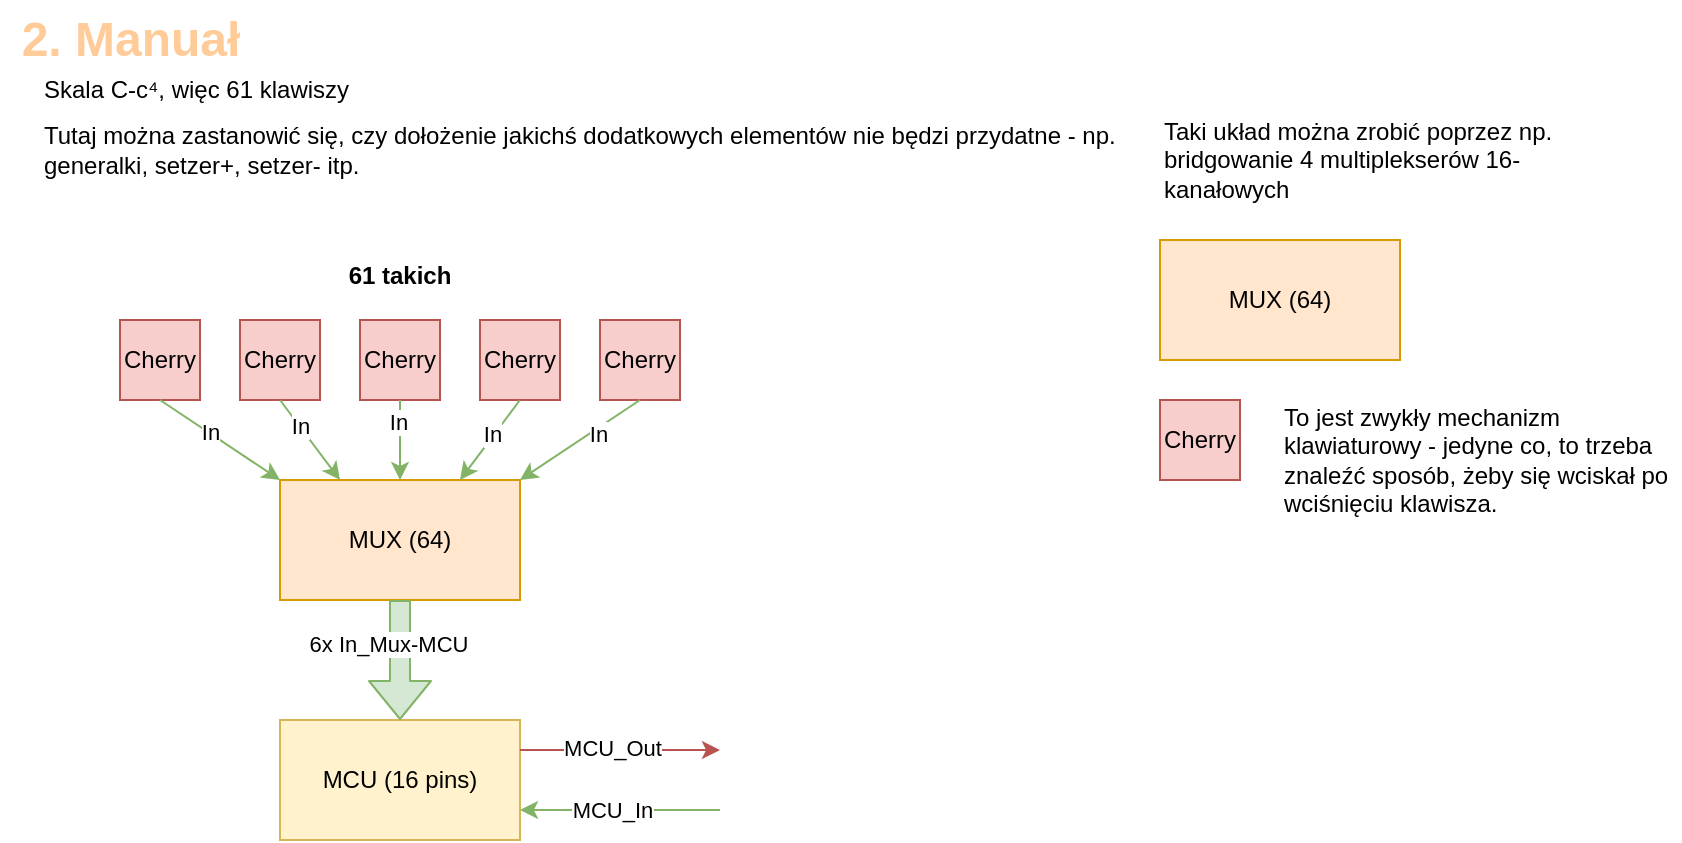 <mxfile>
    <diagram id="0Lwkkdsp0E-snftAg-DL" name="Page-1">
        <mxGraphModel dx="1002" dy="581" grid="1" gridSize="10" guides="1" tooltips="1" connect="1" arrows="1" fold="1" page="1" pageScale="1" pageWidth="850" pageHeight="1100" math="0" shadow="0">
            <root>
                <mxCell id="0"/>
                <mxCell id="1" parent="0"/>
                <mxCell id="2" value="2. Manuał" style="text;strokeColor=none;fillColor=none;html=1;fontSize=24;fontStyle=1;verticalAlign=middle;align=center;shadow=0;glass=0;fontColor=#FFCC99;" parent="1" vertex="1">
                    <mxGeometry width="130" height="40" as="geometry"/>
                </mxCell>
                <mxCell id="3" value="MCU (16 pins)" style="rounded=0;whiteSpace=wrap;html=1;fillColor=#fff2cc;strokeColor=#d6b656;" vertex="1" parent="1">
                    <mxGeometry x="140" y="360" width="120" height="60" as="geometry"/>
                </mxCell>
                <mxCell id="4" value="Skala C-c⁴, więc 61 klawiszy" style="text;html=1;align=left;verticalAlign=middle;whiteSpace=wrap;rounded=0;" vertex="1" parent="1">
                    <mxGeometry x="20" y="40" width="220" height="10" as="geometry"/>
                </mxCell>
                <mxCell id="5" value="MUX (64)" style="rounded=0;whiteSpace=wrap;html=1;fillColor=#ffe6cc;strokeColor=#d79b00;" vertex="1" parent="1">
                    <mxGeometry x="140" y="240" width="120" height="60" as="geometry"/>
                </mxCell>
                <mxCell id="6" value="Taki układ można zrobić poprzez np. bridgowanie 4 multiplekserów 16-kanałowych" style="text;html=1;align=left;verticalAlign=middle;whiteSpace=wrap;rounded=0;" vertex="1" parent="1">
                    <mxGeometry x="580" y="60" width="220" height="40" as="geometry"/>
                </mxCell>
                <mxCell id="7" value="Cherry" style="rounded=0;whiteSpace=wrap;html=1;fillColor=#f8cecc;strokeColor=#b85450;" vertex="1" parent="1">
                    <mxGeometry x="580" y="200" width="40" height="40" as="geometry"/>
                </mxCell>
                <mxCell id="8" value="To jest zwykły mechanizm klawiaturowy - jedyne co, to trzeba znaleźć sposób, żeby się wciskał po wciśnięciu klawisza." style="text;html=1;align=left;verticalAlign=middle;whiteSpace=wrap;rounded=0;" vertex="1" parent="1">
                    <mxGeometry x="640" y="200" width="200" height="60" as="geometry"/>
                </mxCell>
                <mxCell id="9" value="Cherry" style="rounded=0;whiteSpace=wrap;html=1;fillColor=#f8cecc;strokeColor=#b85450;" vertex="1" parent="1">
                    <mxGeometry x="60" y="160" width="40" height="40" as="geometry"/>
                </mxCell>
                <mxCell id="11" value="Cherry" style="rounded=0;whiteSpace=wrap;html=1;fillColor=#f8cecc;strokeColor=#b85450;" vertex="1" parent="1">
                    <mxGeometry x="120" y="160" width="40" height="40" as="geometry"/>
                </mxCell>
                <mxCell id="13" value="Cherry" style="rounded=0;whiteSpace=wrap;html=1;fillColor=#f8cecc;strokeColor=#b85450;" vertex="1" parent="1">
                    <mxGeometry x="240" y="160" width="40" height="40" as="geometry"/>
                </mxCell>
                <mxCell id="15" value="Cherry" style="rounded=0;whiteSpace=wrap;html=1;fillColor=#f8cecc;strokeColor=#b85450;" vertex="1" parent="1">
                    <mxGeometry x="300" y="160" width="40" height="40" as="geometry"/>
                </mxCell>
                <mxCell id="16" value="61 takich" style="text;html=1;align=center;verticalAlign=middle;whiteSpace=wrap;rounded=0;fontStyle=1" vertex="1" parent="1">
                    <mxGeometry x="170" y="130" width="60" height="15" as="geometry"/>
                </mxCell>
                <mxCell id="17" value="MUX (64)" style="rounded=0;whiteSpace=wrap;html=1;fillColor=#ffe6cc;strokeColor=#d79b00;" vertex="1" parent="1">
                    <mxGeometry x="580" y="120" width="120" height="60" as="geometry"/>
                </mxCell>
                <mxCell id="18" value="" style="endArrow=classic;html=1;exitX=0.5;exitY=1;exitDx=0;exitDy=0;entryX=1;entryY=0;entryDx=0;entryDy=0;fillColor=#d5e8d4;strokeColor=#82b366;" edge="1" parent="1" source="15" target="5">
                    <mxGeometry width="50" height="50" relative="1" as="geometry">
                        <mxPoint x="360" y="290" as="sourcePoint"/>
                        <mxPoint x="410" y="240" as="targetPoint"/>
                    </mxGeometry>
                </mxCell>
                <mxCell id="25" value="In" style="edgeLabel;html=1;align=center;verticalAlign=middle;resizable=0;points=[];" vertex="1" connectable="0" parent="18">
                    <mxGeometry x="-0.266" y="2" relative="1" as="geometry">
                        <mxPoint as="offset"/>
                    </mxGeometry>
                </mxCell>
                <mxCell id="19" value="" style="endArrow=classic;html=1;exitX=0.5;exitY=1;exitDx=0;exitDy=0;entryX=0.75;entryY=0;entryDx=0;entryDy=0;fillColor=#d5e8d4;strokeColor=#82b366;" edge="1" parent="1" source="13" target="5">
                    <mxGeometry width="50" height="50" relative="1" as="geometry">
                        <mxPoint x="300" y="340" as="sourcePoint"/>
                        <mxPoint x="350" y="290" as="targetPoint"/>
                    </mxGeometry>
                </mxCell>
                <mxCell id="26" value="In" style="edgeLabel;html=1;align=center;verticalAlign=middle;resizable=0;points=[];" vertex="1" connectable="0" parent="19">
                    <mxGeometry x="-0.146" y="-1" relative="1" as="geometry">
                        <mxPoint x="-1" as="offset"/>
                    </mxGeometry>
                </mxCell>
                <mxCell id="20" value="Cherry" style="rounded=0;whiteSpace=wrap;html=1;fillColor=#f8cecc;strokeColor=#b85450;" vertex="1" parent="1">
                    <mxGeometry x="180" y="160" width="40" height="40" as="geometry"/>
                </mxCell>
                <mxCell id="22" value="" style="endArrow=classic;html=1;entryX=0.5;entryY=0;entryDx=0;entryDy=0;exitX=0.5;exitY=1;exitDx=0;exitDy=0;fillColor=#d5e8d4;strokeColor=#82b366;" edge="1" parent="1" source="20" target="5">
                    <mxGeometry width="50" height="50" relative="1" as="geometry">
                        <mxPoint x="80" y="280" as="sourcePoint"/>
                        <mxPoint x="130" y="230" as="targetPoint"/>
                    </mxGeometry>
                </mxCell>
                <mxCell id="29" value="In" style="edgeLabel;html=1;align=center;verticalAlign=middle;resizable=0;points=[];" vertex="1" connectable="0" parent="22">
                    <mxGeometry x="-0.44" y="-1" relative="1" as="geometry">
                        <mxPoint as="offset"/>
                    </mxGeometry>
                </mxCell>
                <mxCell id="23" value="" style="endArrow=classic;html=1;exitX=0.5;exitY=1;exitDx=0;exitDy=0;entryX=0.25;entryY=0;entryDx=0;entryDy=0;fillColor=#d5e8d4;strokeColor=#82b366;" edge="1" parent="1" source="11" target="5">
                    <mxGeometry width="50" height="50" relative="1" as="geometry">
                        <mxPoint x="50" y="340" as="sourcePoint"/>
                        <mxPoint x="100" y="290" as="targetPoint"/>
                    </mxGeometry>
                </mxCell>
                <mxCell id="27" value="In" style="edgeLabel;html=1;align=center;verticalAlign=middle;resizable=0;points=[];" vertex="1" connectable="0" parent="23">
                    <mxGeometry x="-0.338" relative="1" as="geometry">
                        <mxPoint as="offset"/>
                    </mxGeometry>
                </mxCell>
                <mxCell id="24" value="" style="endArrow=classic;html=1;exitX=0.5;exitY=1;exitDx=0;exitDy=0;entryX=0;entryY=0;entryDx=0;entryDy=0;fillColor=#d5e8d4;strokeColor=#82b366;" edge="1" parent="1" source="9" target="5">
                    <mxGeometry width="50" height="50" relative="1" as="geometry">
                        <mxPoint x="70" y="330" as="sourcePoint"/>
                        <mxPoint x="120" y="280" as="targetPoint"/>
                    </mxGeometry>
                </mxCell>
                <mxCell id="28" value="In" style="edgeLabel;html=1;align=center;verticalAlign=middle;resizable=0;points=[];" vertex="1" connectable="0" parent="24">
                    <mxGeometry x="-0.212" y="1" relative="1" as="geometry">
                        <mxPoint y="1" as="offset"/>
                    </mxGeometry>
                </mxCell>
                <mxCell id="31" value="" style="shape=flexArrow;endArrow=classic;html=1;exitX=0.5;exitY=1;exitDx=0;exitDy=0;entryX=0.5;entryY=0;entryDx=0;entryDy=0;fillColor=#d5e8d4;strokeColor=#82b366;" edge="1" parent="1" source="5" target="3">
                    <mxGeometry width="50" height="50" relative="1" as="geometry">
                        <mxPoint x="360" y="370" as="sourcePoint"/>
                        <mxPoint x="410" y="320" as="targetPoint"/>
                    </mxGeometry>
                </mxCell>
                <mxCell id="32" value="6x In_Mux-MCU" style="edgeLabel;html=1;align=center;verticalAlign=middle;resizable=0;points=[];" vertex="1" connectable="0" parent="31">
                    <mxGeometry x="-0.26" y="-6" relative="1" as="geometry">
                        <mxPoint as="offset"/>
                    </mxGeometry>
                </mxCell>
                <mxCell id="33" value="" style="endArrow=classic;html=1;exitX=1;exitY=0.25;exitDx=0;exitDy=0;fillColor=#f8cecc;strokeColor=#b85450;" edge="1" parent="1" source="3">
                    <mxGeometry width="50" height="50" relative="1" as="geometry">
                        <mxPoint x="360" y="400" as="sourcePoint"/>
                        <mxPoint x="360" y="375" as="targetPoint"/>
                    </mxGeometry>
                </mxCell>
                <mxCell id="34" value="MCU_Out" style="edgeLabel;html=1;align=center;verticalAlign=middle;resizable=0;points=[];" vertex="1" connectable="0" parent="33">
                    <mxGeometry x="-0.08" y="-1" relative="1" as="geometry">
                        <mxPoint y="-2" as="offset"/>
                    </mxGeometry>
                </mxCell>
                <mxCell id="35" value="" style="endArrow=classic;html=1;entryX=1;entryY=0.75;entryDx=0;entryDy=0;fillColor=#d5e8d4;strokeColor=#82b366;" edge="1" parent="1" target="3">
                    <mxGeometry width="50" height="50" relative="1" as="geometry">
                        <mxPoint x="360" y="405" as="sourcePoint"/>
                        <mxPoint x="390" y="420" as="targetPoint"/>
                    </mxGeometry>
                </mxCell>
                <mxCell id="36" value="MCU_In" style="edgeLabel;html=1;align=center;verticalAlign=middle;resizable=0;points=[];" vertex="1" connectable="0" parent="35">
                    <mxGeometry x="0.08" relative="1" as="geometry">
                        <mxPoint as="offset"/>
                    </mxGeometry>
                </mxCell>
                <mxCell id="37" value="Tutaj można zastanowić się, czy dołożenie jakichś dodatkowych elementów nie będzi przydatne - np. generalki, setzer+, setzer- itp." style="text;html=1;align=left;verticalAlign=middle;whiteSpace=wrap;rounded=0;" vertex="1" parent="1">
                    <mxGeometry x="20" y="60" width="540" height="30" as="geometry"/>
                </mxCell>
            </root>
        </mxGraphModel>
    </diagram>
</mxfile>